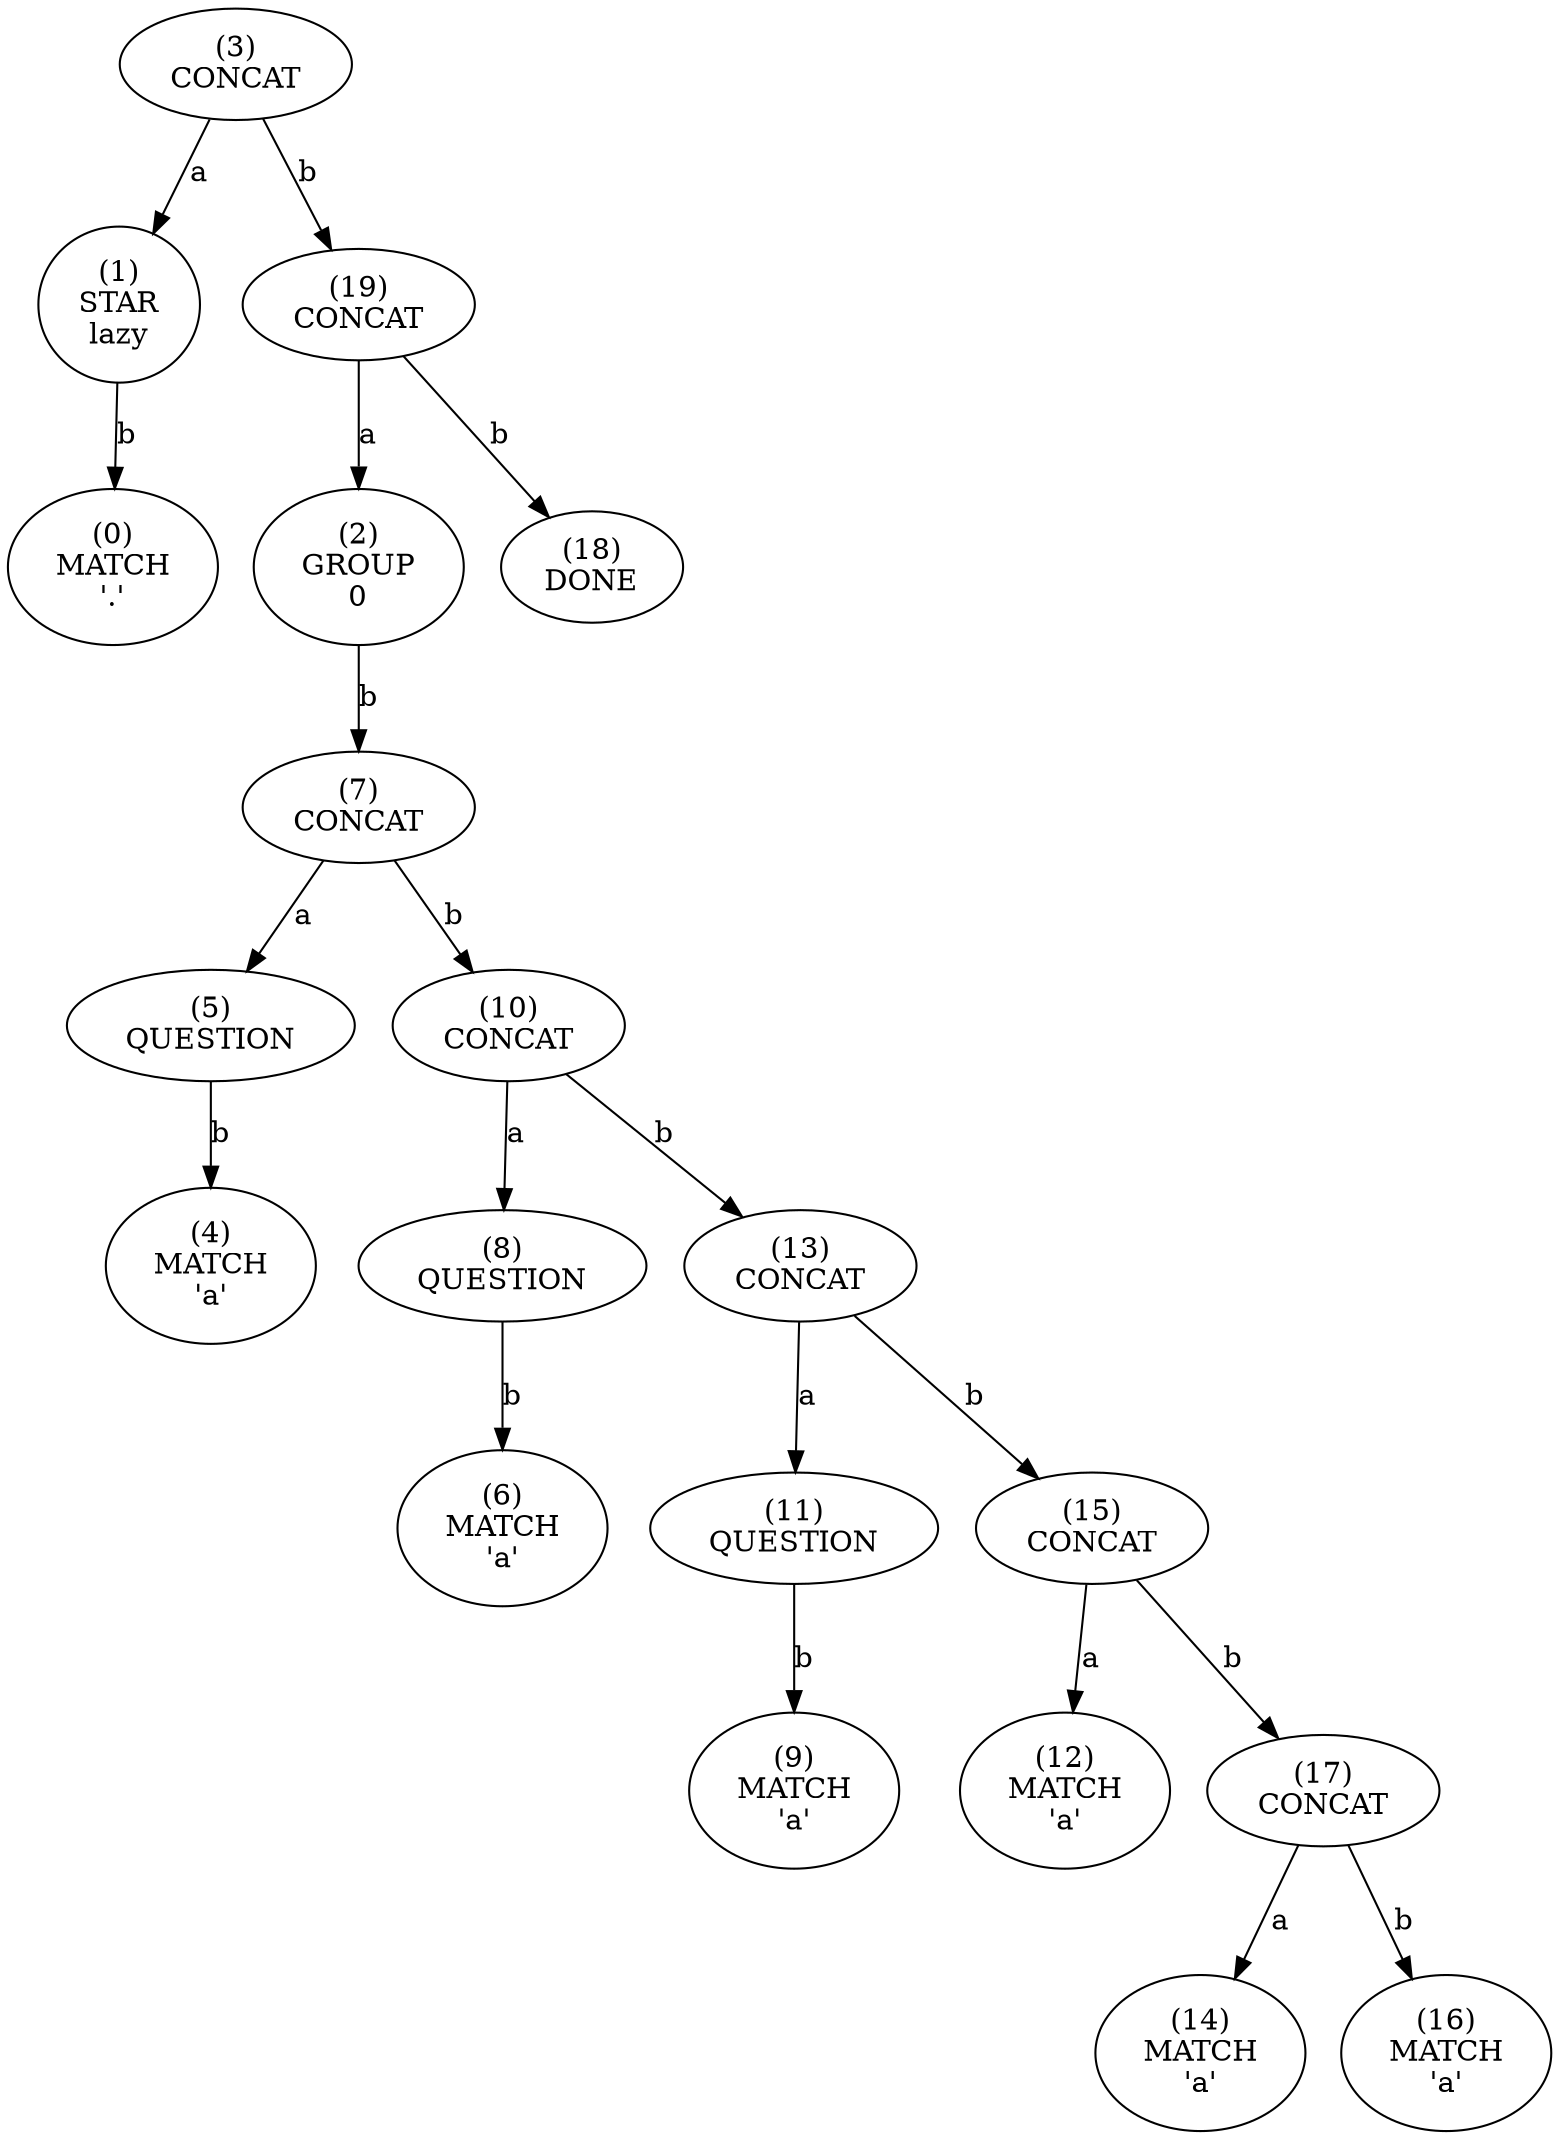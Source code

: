 digraph tree {
    n0xc42c490cf330 [label="(3)
CONCAT
"];
    n0xc42c490cf330 -> n0xc42c490cf2f0 [label="a"];
    n0xc42c490cf2f0 [label="(1)
STAR
lazy"];
    n0xc42c490cf2f0 -> n0xc42c490cf2d0 [label="b"];
    n0xc42c490cf2d0 [label="(0)
MATCH
'.'"];
    n0xc42c490cf330 -> n0xc42c490cf530 [label="b"];
    n0xc42c490cf530 [label="(19)
CONCAT
"];
    n0xc42c490cf530 -> n0xc42c490cf310 [label="a"];
    n0xc42c490cf310 [label="(2)
GROUP
0"];
    n0xc42c490cf310 -> n0xc42c490cf3b0 [label="b"];
    n0xc42c490cf3b0 [label="(7)
CONCAT
"];
    n0xc42c490cf3b0 -> n0xc42c490cf370 [label="a"];
    n0xc42c490cf370 [label="(5)
QUESTION
"];
    n0xc42c490cf370 -> n0xc42c490cf350 [label="b"];
    n0xc42c490cf350 [label="(4)
MATCH
'a'"];
    n0xc42c490cf3b0 -> n0xc42c490cf410 [label="b"];
    n0xc42c490cf410 [label="(10)
CONCAT
"];
    n0xc42c490cf410 -> n0xc42c490cf3d0 [label="a"];
    n0xc42c490cf3d0 [label="(8)
QUESTION
"];
    n0xc42c490cf3d0 -> n0xc42c490cf390 [label="b"];
    n0xc42c490cf390 [label="(6)
MATCH
'a'"];
    n0xc42c490cf410 -> n0xc42c490cf470 [label="b"];
    n0xc42c490cf470 [label="(13)
CONCAT
"];
    n0xc42c490cf470 -> n0xc42c490cf430 [label="a"];
    n0xc42c490cf430 [label="(11)
QUESTION
"];
    n0xc42c490cf430 -> n0xc42c490cf3f0 [label="b"];
    n0xc42c490cf3f0 [label="(9)
MATCH
'a'"];
    n0xc42c490cf470 -> n0xc42c490cf4b0 [label="b"];
    n0xc42c490cf4b0 [label="(15)
CONCAT
"];
    n0xc42c490cf4b0 -> n0xc42c490cf450 [label="a"];
    n0xc42c490cf450 [label="(12)
MATCH
'a'"];
    n0xc42c490cf4b0 -> n0xc42c490cf4f0 [label="b"];
    n0xc42c490cf4f0 [label="(17)
CONCAT
"];
    n0xc42c490cf4f0 -> n0xc42c490cf490 [label="a"];
    n0xc42c490cf490 [label="(14)
MATCH
'a'"];
    n0xc42c490cf4f0 -> n0xc42c490cf4d0 [label="b"];
    n0xc42c490cf4d0 [label="(16)
MATCH
'a'"];
    n0xc42c490cf530 -> n0xc42c490cf510 [label="b"];
    n0xc42c490cf510 [label="(18)
DONE
"];
}
